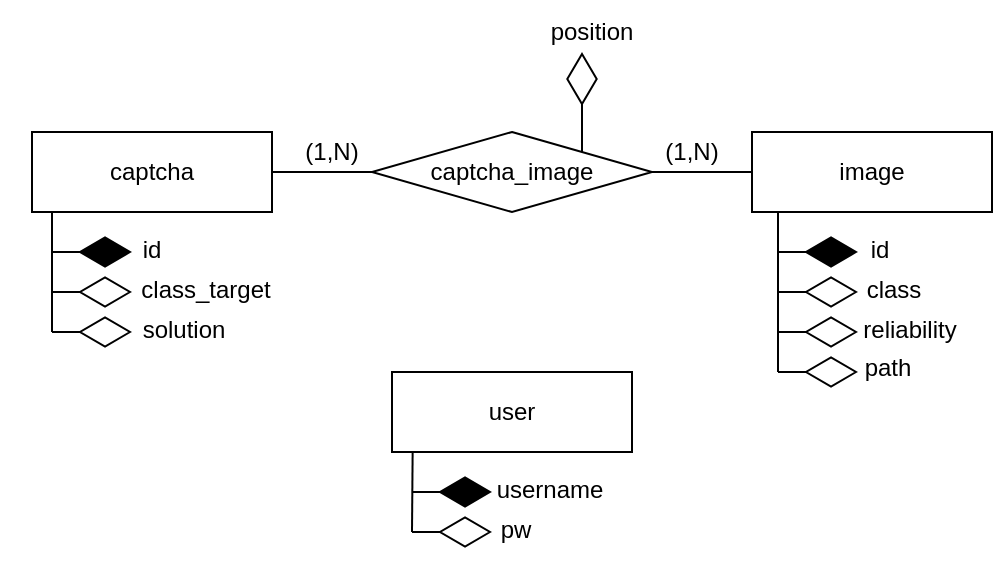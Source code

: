 <mxfile version="20.8.18" type="device"><diagram name="Pagina-1" id="Dy9B4WqLFreH3nBtHYsI"><mxGraphModel dx="1674" dy="756" grid="1" gridSize="10" guides="1" tooltips="1" connect="1" arrows="1" fold="1" page="1" pageScale="1" pageWidth="827" pageHeight="1169" math="0" shadow="0"><root><mxCell id="0"/><mxCell id="1" parent="0"/><mxCell id="M15gMZNz4QEChv-Wt-4K-1" value="captcha" style="rounded=0;whiteSpace=wrap;html=1;" parent="1" vertex="1"><mxGeometry x="160" y="240" width="120" height="40" as="geometry"/></mxCell><mxCell id="M15gMZNz4QEChv-Wt-4K-2" value="" style="endArrow=none;html=1;rounded=0;" parent="1" edge="1"><mxGeometry width="50" height="50" relative="1" as="geometry"><mxPoint x="170" y="340" as="sourcePoint"/><mxPoint x="170" y="280" as="targetPoint"/></mxGeometry></mxCell><mxCell id="M15gMZNz4QEChv-Wt-4K-3" value="" style="endArrow=diamondThin;endFill=1;endSize=24;html=1;rounded=0;" parent="1" edge="1"><mxGeometry width="160" relative="1" as="geometry"><mxPoint x="170" y="300" as="sourcePoint"/><mxPoint x="210" y="300" as="targetPoint"/></mxGeometry></mxCell><mxCell id="M15gMZNz4QEChv-Wt-4K-4" value="" style="endArrow=diamondThin;endFill=0;endSize=24;html=1;rounded=0;" parent="1" edge="1"><mxGeometry width="160" relative="1" as="geometry"><mxPoint x="170" y="320" as="sourcePoint"/><mxPoint x="210" y="320" as="targetPoint"/></mxGeometry></mxCell><mxCell id="M15gMZNz4QEChv-Wt-4K-5" value="" style="endArrow=diamondThin;endFill=0;endSize=24;html=1;rounded=0;" parent="1" edge="1"><mxGeometry width="160" relative="1" as="geometry"><mxPoint x="170" y="340" as="sourcePoint"/><mxPoint x="210" y="340" as="targetPoint"/></mxGeometry></mxCell><mxCell id="M15gMZNz4QEChv-Wt-4K-6" value="id" style="text;html=1;strokeColor=none;fillColor=none;align=center;verticalAlign=middle;whiteSpace=wrap;rounded=0;" parent="1" vertex="1"><mxGeometry x="190" y="289" width="60" height="20" as="geometry"/></mxCell><mxCell id="M15gMZNz4QEChv-Wt-4K-7" value="class_target" style="text;html=1;strokeColor=none;fillColor=none;align=center;verticalAlign=middle;whiteSpace=wrap;rounded=0;" parent="1" vertex="1"><mxGeometry x="217" y="309" width="60" height="20" as="geometry"/></mxCell><mxCell id="M15gMZNz4QEChv-Wt-4K-8" value="solution" style="text;html=1;strokeColor=none;fillColor=none;align=center;verticalAlign=middle;whiteSpace=wrap;rounded=0;" parent="1" vertex="1"><mxGeometry x="206" y="329" width="60" height="20" as="geometry"/></mxCell><mxCell id="M15gMZNz4QEChv-Wt-4K-9" value="captcha_image" style="rhombus;whiteSpace=wrap;html=1;" parent="1" vertex="1"><mxGeometry x="330" y="240" width="140" height="40" as="geometry"/></mxCell><mxCell id="M15gMZNz4QEChv-Wt-4K-10" value="" style="endArrow=none;html=1;rounded=0;entryX=0;entryY=0.5;entryDx=0;entryDy=0;exitX=1;exitY=0.5;exitDx=0;exitDy=0;" parent="1" source="M15gMZNz4QEChv-Wt-4K-1" target="M15gMZNz4QEChv-Wt-4K-9" edge="1"><mxGeometry width="50" height="50" relative="1" as="geometry"><mxPoint x="170" y="180" as="sourcePoint"/><mxPoint x="220" y="130" as="targetPoint"/></mxGeometry></mxCell><mxCell id="M15gMZNz4QEChv-Wt-4K-11" value="image" style="rounded=0;whiteSpace=wrap;html=1;" parent="1" vertex="1"><mxGeometry x="520" y="240" width="120" height="40" as="geometry"/></mxCell><mxCell id="M15gMZNz4QEChv-Wt-4K-12" value="" style="endArrow=none;html=1;rounded=0;entryX=0;entryY=0.5;entryDx=0;entryDy=0;exitX=1;exitY=0.5;exitDx=0;exitDy=0;" parent="1" source="M15gMZNz4QEChv-Wt-4K-9" target="M15gMZNz4QEChv-Wt-4K-11" edge="1"><mxGeometry width="50" height="50" relative="1" as="geometry"><mxPoint x="280" y="410" as="sourcePoint"/><mxPoint x="330" y="360" as="targetPoint"/></mxGeometry></mxCell><mxCell id="M15gMZNz4QEChv-Wt-4K-13" value="" style="endArrow=none;html=1;rounded=0;" parent="1" edge="1"><mxGeometry width="50" height="50" relative="1" as="geometry"><mxPoint x="533" y="360" as="sourcePoint"/><mxPoint x="533" y="280" as="targetPoint"/></mxGeometry></mxCell><mxCell id="M15gMZNz4QEChv-Wt-4K-14" value="" style="endArrow=diamondThin;endFill=1;endSize=24;html=1;rounded=0;" parent="1" edge="1"><mxGeometry width="160" relative="1" as="geometry"><mxPoint x="533" y="300" as="sourcePoint"/><mxPoint x="573" y="300" as="targetPoint"/></mxGeometry></mxCell><mxCell id="M15gMZNz4QEChv-Wt-4K-15" value="" style="endArrow=diamondThin;endFill=0;endSize=24;html=1;rounded=0;" parent="1" edge="1"><mxGeometry width="160" relative="1" as="geometry"><mxPoint x="533" y="320" as="sourcePoint"/><mxPoint x="573" y="320" as="targetPoint"/></mxGeometry></mxCell><mxCell id="M15gMZNz4QEChv-Wt-4K-16" value="" style="endArrow=diamondThin;endFill=0;endSize=24;html=1;rounded=0;" parent="1" edge="1"><mxGeometry width="160" relative="1" as="geometry"><mxPoint x="533" y="340" as="sourcePoint"/><mxPoint x="573" y="340" as="targetPoint"/></mxGeometry></mxCell><mxCell id="M15gMZNz4QEChv-Wt-4K-17" value="id" style="text;html=1;strokeColor=none;fillColor=none;align=center;verticalAlign=middle;whiteSpace=wrap;rounded=0;" parent="1" vertex="1"><mxGeometry x="554" y="289" width="60" height="20" as="geometry"/></mxCell><mxCell id="M15gMZNz4QEChv-Wt-4K-18" value="class" style="text;html=1;strokeColor=none;fillColor=none;align=center;verticalAlign=middle;whiteSpace=wrap;rounded=0;" parent="1" vertex="1"><mxGeometry x="561" y="309" width="60" height="20" as="geometry"/></mxCell><mxCell id="M15gMZNz4QEChv-Wt-4K-19" value="reliability" style="text;html=1;strokeColor=none;fillColor=none;align=center;verticalAlign=middle;whiteSpace=wrap;rounded=0;" parent="1" vertex="1"><mxGeometry x="569" y="329" width="60" height="20" as="geometry"/></mxCell><mxCell id="M15gMZNz4QEChv-Wt-4K-20" value="" style="endArrow=diamondThin;endFill=0;endSize=24;html=1;rounded=0;" parent="1" edge="1"><mxGeometry width="160" relative="1" as="geometry"><mxPoint x="533" y="360" as="sourcePoint"/><mxPoint x="573" y="360" as="targetPoint"/></mxGeometry></mxCell><mxCell id="M15gMZNz4QEChv-Wt-4K-21" value="path" style="text;html=1;strokeColor=none;fillColor=none;align=center;verticalAlign=middle;whiteSpace=wrap;rounded=0;" parent="1" vertex="1"><mxGeometry x="558" y="348" width="60" height="20" as="geometry"/></mxCell><mxCell id="M15gMZNz4QEChv-Wt-4K-22" value="(1,N)" style="text;html=1;strokeColor=none;fillColor=none;align=center;verticalAlign=middle;whiteSpace=wrap;rounded=0;" parent="1" vertex="1"><mxGeometry x="280" y="240" width="60" height="20" as="geometry"/></mxCell><mxCell id="M15gMZNz4QEChv-Wt-4K-24" value="(1,N)" style="text;html=1;strokeColor=none;fillColor=none;align=center;verticalAlign=middle;whiteSpace=wrap;rounded=0;" parent="1" vertex="1"><mxGeometry x="460" y="240" width="60" height="20" as="geometry"/></mxCell><mxCell id="M15gMZNz4QEChv-Wt-4K-25" value="user" style="rounded=0;whiteSpace=wrap;html=1;" parent="1" vertex="1"><mxGeometry x="340" y="360" width="120" height="40" as="geometry"/></mxCell><mxCell id="M15gMZNz4QEChv-Wt-4K-26" value="" style="endArrow=none;html=1;rounded=0;entryX=0.086;entryY=1.003;entryDx=0;entryDy=0;entryPerimeter=0;" parent="1" target="M15gMZNz4QEChv-Wt-4K-25" edge="1"><mxGeometry width="50" height="50" relative="1" as="geometry"><mxPoint x="350" y="440" as="sourcePoint"/><mxPoint x="370" y="470" as="targetPoint"/></mxGeometry></mxCell><mxCell id="M15gMZNz4QEChv-Wt-4K-28" value="" style="endArrow=diamondThin;endFill=1;endSize=24;html=1;rounded=0;" parent="1" edge="1"><mxGeometry width="160" relative="1" as="geometry"><mxPoint x="350" y="420" as="sourcePoint"/><mxPoint x="390" y="420" as="targetPoint"/></mxGeometry></mxCell><mxCell id="M15gMZNz4QEChv-Wt-4K-29" value="" style="endArrow=diamondThin;endFill=0;endSize=24;html=1;rounded=0;" parent="1" edge="1"><mxGeometry width="160" relative="1" as="geometry"><mxPoint x="350" y="440" as="sourcePoint"/><mxPoint x="390" y="440" as="targetPoint"/></mxGeometry></mxCell><mxCell id="M15gMZNz4QEChv-Wt-4K-30" value="username" style="text;html=1;strokeColor=none;fillColor=none;align=center;verticalAlign=middle;whiteSpace=wrap;rounded=0;" parent="1" vertex="1"><mxGeometry x="389" y="409" width="60" height="20" as="geometry"/></mxCell><mxCell id="M15gMZNz4QEChv-Wt-4K-31" value="pw" style="text;html=1;strokeColor=none;fillColor=none;align=center;verticalAlign=middle;whiteSpace=wrap;rounded=0;" parent="1" vertex="1"><mxGeometry x="372" y="429" width="60" height="20" as="geometry"/></mxCell><mxCell id="SoNmswkClZ_lzh8kotyf-1" value="" style="endArrow=diamondThin;endFill=0;endSize=24;html=1;rounded=0;exitX=1;exitY=0;exitDx=0;exitDy=0;" edge="1" parent="1" source="M15gMZNz4QEChv-Wt-4K-9"><mxGeometry width="160" relative="1" as="geometry"><mxPoint x="340" y="180" as="sourcePoint"/><mxPoint x="435" y="200" as="targetPoint"/></mxGeometry></mxCell><mxCell id="SoNmswkClZ_lzh8kotyf-2" value="position" style="text;html=1;strokeColor=none;fillColor=none;align=center;verticalAlign=middle;whiteSpace=wrap;rounded=0;" vertex="1" parent="1"><mxGeometry x="410" y="180" width="60" height="20" as="geometry"/></mxCell></root></mxGraphModel></diagram></mxfile>